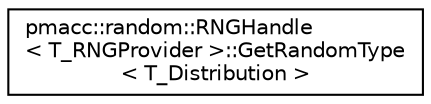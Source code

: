 digraph "Graphical Class Hierarchy"
{
 // LATEX_PDF_SIZE
  edge [fontname="Helvetica",fontsize="10",labelfontname="Helvetica",labelfontsize="10"];
  node [fontname="Helvetica",fontsize="10",shape=record];
  rankdir="LR";
  Node0 [label="pmacc::random::RNGHandle\l\< T_RNGProvider \>::GetRandomType\l\< T_Distribution \>",height=0.2,width=0.4,color="black", fillcolor="white", style="filled",URL="$structpmacc_1_1random_1_1_r_n_g_handle_1_1_get_random_type.html",tooltip=" "];
}
